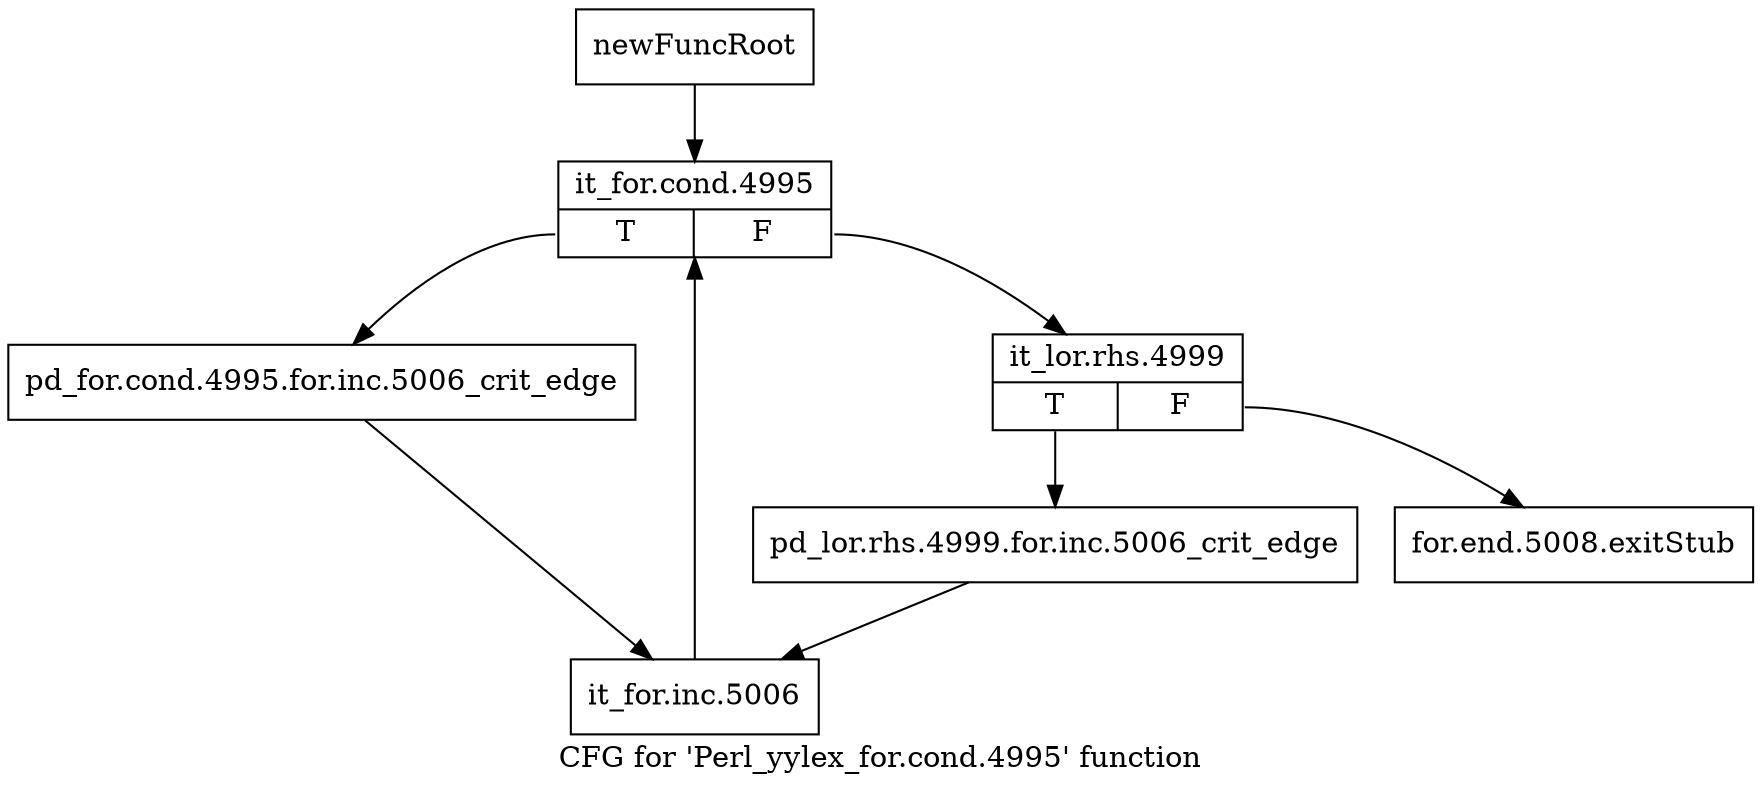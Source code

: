 digraph "CFG for 'Perl_yylex_for.cond.4995' function" {
	label="CFG for 'Perl_yylex_for.cond.4995' function";

	Node0x55451c0 [shape=record,label="{newFuncRoot}"];
	Node0x55451c0 -> Node0x5545260;
	Node0x5545210 [shape=record,label="{for.end.5008.exitStub}"];
	Node0x5545260 [shape=record,label="{it_for.cond.4995|{<s0>T|<s1>F}}"];
	Node0x5545260:s0 -> Node0x5545790;
	Node0x5545260:s1 -> Node0x55452b0;
	Node0x55452b0 [shape=record,label="{it_lor.rhs.4999|{<s0>T|<s1>F}}"];
	Node0x55452b0:s0 -> Node0x5545740;
	Node0x55452b0:s1 -> Node0x5545210;
	Node0x5545740 [shape=record,label="{pd_lor.rhs.4999.for.inc.5006_crit_edge}"];
	Node0x5545740 -> Node0x55457e0;
	Node0x5545790 [shape=record,label="{pd_for.cond.4995.for.inc.5006_crit_edge}"];
	Node0x5545790 -> Node0x55457e0;
	Node0x55457e0 [shape=record,label="{it_for.inc.5006}"];
	Node0x55457e0 -> Node0x5545260;
}
